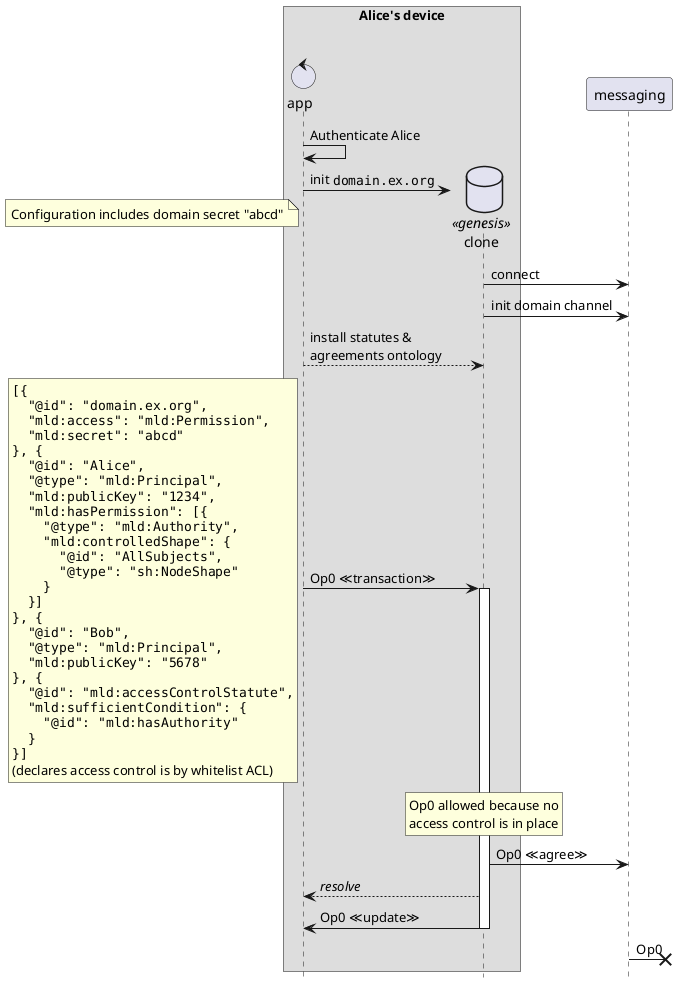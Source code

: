 @startuml
'https://plantuml.com/sequence-diagram
hide footbox

box Alice's device
control "app" as proc1
database "clone" as genesis << genesis >>
end box

proc1 -> proc1: Authenticate Alice
proc1 -> genesis **: init ""domain.ex.org""
note left
Configuration includes domain secret "abcd"
end note
genesis -> messaging : connect
genesis -> messaging : init domain channel

proc1 --> genesis: install statutes &\nagreements ontology

proc1 -> genesis ++: Op0 ≪transaction≫
rnote left
<code>
[{
  "@id": "domain.ex.org",
  "mld:access": "mld:Permission",
  "mld:secret": "abcd"
}, {
  "@id": "Alice",
  "@type": "mld:Principal",
  "mld:publicKey": "1234",
  "mld:hasPermission": [{
    "@type": "mld:Authority",
    "mld:controlledShape": {
      "@id": "AllSubjects",
      "@type": "sh:NodeShape"
    }
  }]
}, {
  "@id": "Bob",
  "@type": "mld:Principal",
  "mld:publicKey": "5678"
}, {
  "@id": "mld:accessControlStatute",
  "mld:sufficientCondition": {
    "@id": "mld:hasAuthority"
  }
}]
</code>
(declares access control is by whitelist ACL)
end note

rnote over genesis
Op0 allowed because no
access control is in place
end note

genesis -> messaging: Op0 ≪agree≫
genesis --> proc1: //resolve//
genesis -> proc1 --: Op0 ≪update≫
messaging ->x] : Op0

@enduml